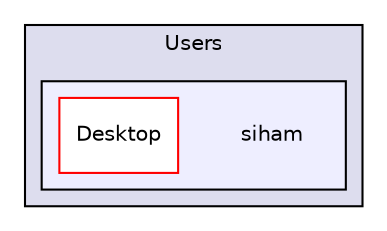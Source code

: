 digraph G {
  compound=true
  node [ fontsize=10, fontname="Helvetica"];
  edge [ labelfontsize=9, labelfontname="Helvetica"];
  subgraph clusterdir_C_3A_2FUsers_2F {
    graph [ bgcolor="#ddddee", pencolor="black", label="Users" fontname="Helvetica", fontsize=10, URL="dir_C_3A_2FUsers_2F.html"]
  subgraph clusterdir_C_3A_2FUsers_2Fsiham_2F {
    graph [ bgcolor="#eeeeff", pencolor="black", label="" URL="dir_C_3A_2FUsers_2Fsiham_2F.html"];
    dir_C_3A_2FUsers_2Fsiham_2F [shape=plaintext label="siham"];
    dir_C_3A_2FUsers_2Fsiham_2FDesktop_2F [shape=box label="Desktop" color="red" fillcolor="white" style="filled" URL="dir_C_3A_2FUsers_2Fsiham_2FDesktop_2F.html"];
  }
  }
}
